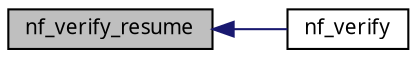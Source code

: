 digraph G
{
  edge [fontname="FreeSans.ttf",fontsize=10,labelfontname="FreeSans.ttf",labelfontsize=10];
  node [fontname="FreeSans.ttf",fontsize=10,shape=record];
  rankdir=LR;
  Node1 [label="nf_verify_resume",height=0.2,width=0.4,color="black", fillcolor="grey75", style="filled" fontcolor="black"];
  Node1 -> Node2 [dir=back,color="midnightblue",fontsize=10,style="solid",fontname="FreeSans.ttf"];
  Node2 [label="nf_verify",height=0.2,width=0.4,color="black", fillcolor="white", style="filled",URL="$a00063.html#5bc1ea382d755aa7efeffbd008c3347a",tooltip="Ensure that the memory is in a good state before starting to use it."];
}

